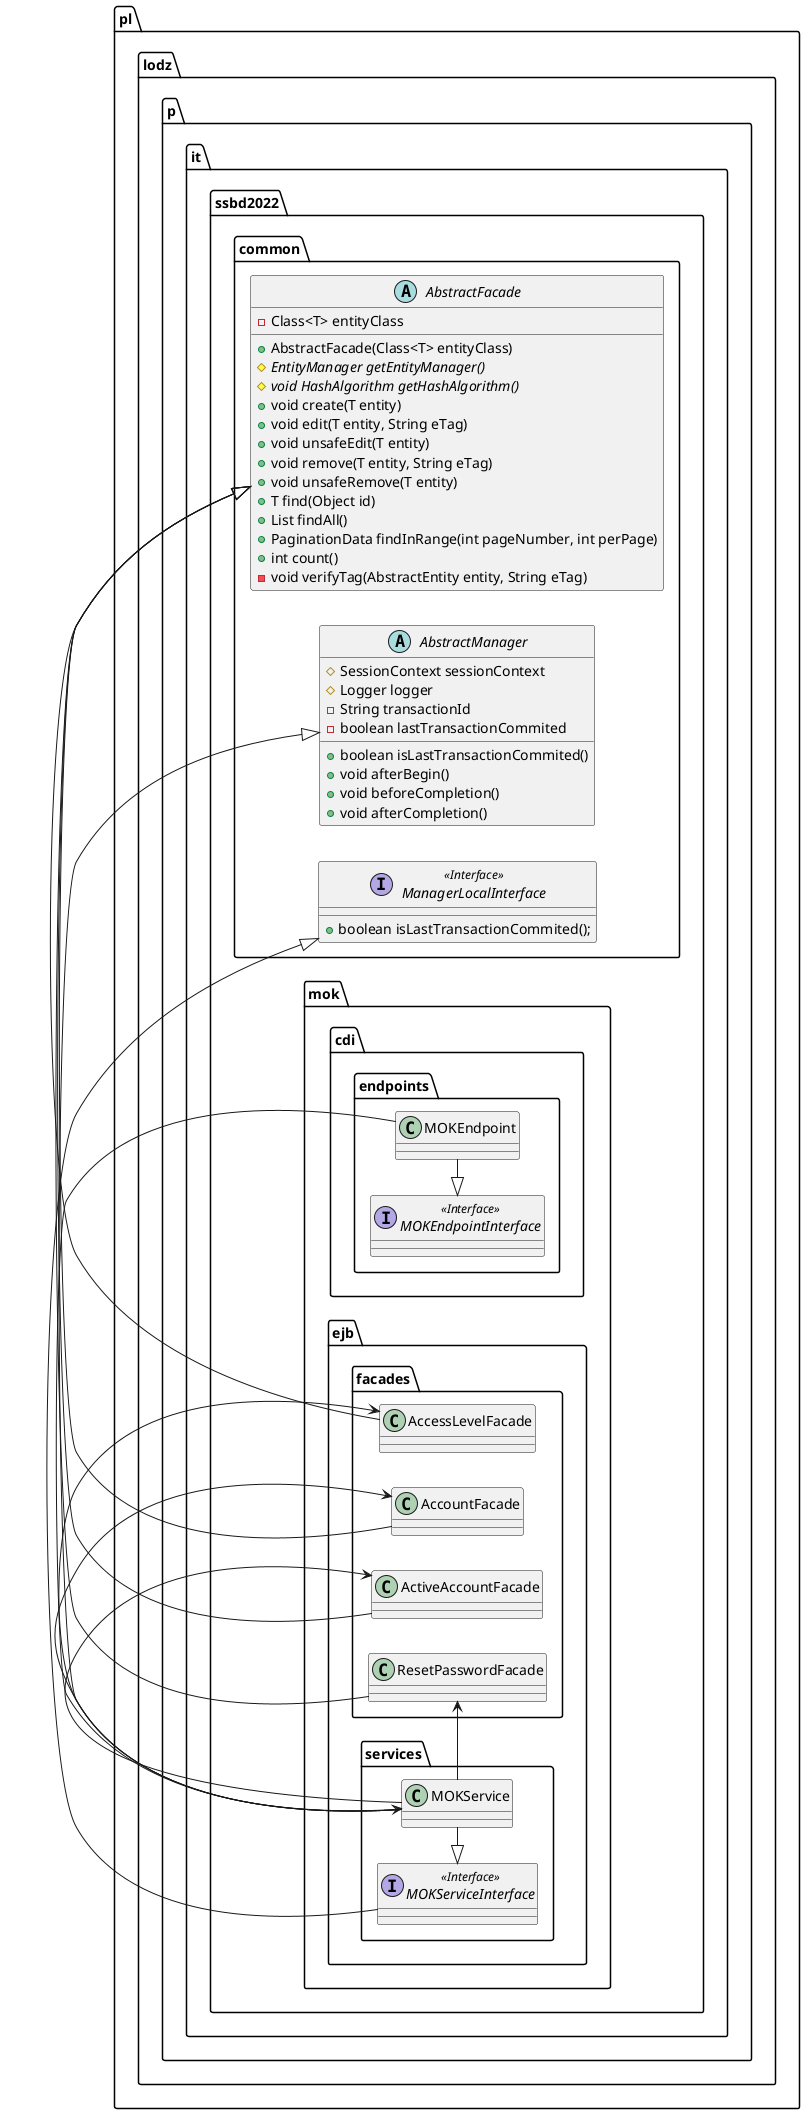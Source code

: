 @startuml MOK_ejb_cdi_diagram
left to right direction

package pl.lodz.p.it.ssbd2022.common {
    abstract class AbstractFacade {
        -Class<T> entityClass
        +AbstractFacade(Class<T> entityClass)
        #{abstract} EntityManager getEntityManager()
        #{abstract} void HashAlgorithm getHashAlgorithm()
        +void create(T entity)
        +void edit(T entity, String eTag)
        +void unsafeEdit(T entity)
        +void remove(T entity, String eTag)
        +void unsafeRemove(T entity)
        +T find(Object id)
        +List findAll()
        +PaginationData findInRange(int pageNumber, int perPage)
        +int count()
        -void verifyTag(AbstractEntity entity, String eTag)
    }

    abstract class AbstractManager {
        #SessionContext sessionContext
        #Logger logger
        -String transactionId
        -boolean lastTransactionCommited
        +boolean isLastTransactionCommited()
        +void afterBegin()
        +void beforeCompletion()
        +void afterCompletion()
    }

    interface ManagerLocalInterface <<Interface>> {
        +boolean isLastTransactionCommited();
    }
}


package pl.lodz.p.it.ssbd2022.mok {

    ' ENDPOINTY
    package cdi.endpoints {
        interface MOKEndpointInterface <<Interface>> {
        }

        class MOKEndpoint {
                
        }           
    }

    ' FASADY
    package ejb.facades {

        class AccessLevelFacade {}

        class AccountFacade {}
        
        class ActiveAccountFacade {}

        class ResetPasswordFacade {}

    }

    ' SERWISY
    package ejb.services {

        interface MOKServiceInterface <<Interface>> {}

        class MOKService {}

    }
    
}

' extend fasad
AbstractFacade <|- AccessLevelFacade
AbstractFacade <|- AccountFacade
AbstractFacade <|- ActiveAccountFacade
AbstractFacade <|- ResetPasswordFacade

' extend/implement serwis
AbstractManager <|- MOKService
ManagerLocalInterface <|- MOKServiceInterface
MOKServiceInterface <|- MOKService

' implement endpoint
MOKEndpointInterface <|- MOKEndpoint

' wykorzystanie serwisu przez endpoint
MOKEndpoint -> MOKService

' wykorzystanie fasady przez serwis
MOKService -> AccessLevelFacade
MOKService -> AccountFacade
MOKService -> ActiveAccountFacade
MOKService -> ResetPasswordFacade


@enduml